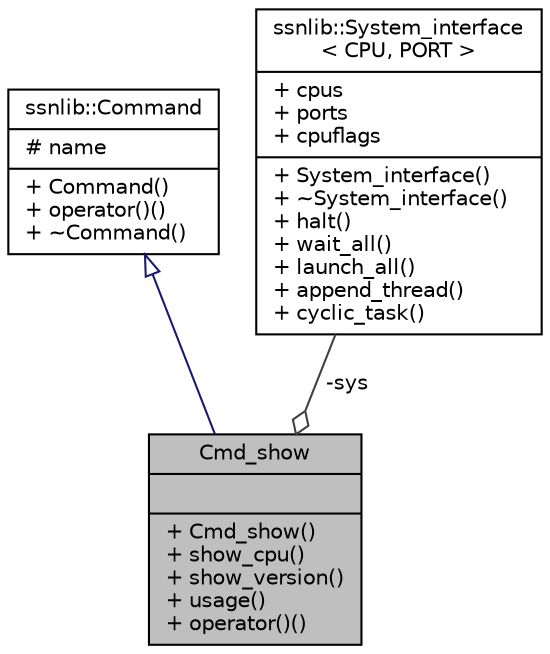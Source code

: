 digraph "Cmd_show"
{
  edge [fontname="Helvetica",fontsize="10",labelfontname="Helvetica",labelfontsize="10"];
  node [fontname="Helvetica",fontsize="10",shape=record];
  Node1 [label="{Cmd_show\n||+ Cmd_show()\l+ show_cpu()\l+ show_version()\l+ usage()\l+ operator()()\l}",height=0.2,width=0.4,color="black", fillcolor="grey75", style="filled", fontcolor="black"];
  Node2 -> Node1 [dir="back",color="midnightblue",fontsize="10",style="solid",arrowtail="onormal",fontname="Helvetica"];
  Node2 [label="{ssnlib::Command\n|# name\l|+ Command()\l+ operator()()\l+ ~Command()\l}",height=0.2,width=0.4,color="black", fillcolor="white", style="filled",URL="$classssnlib_1_1Command.html"];
  Node3 -> Node1 [color="grey25",fontsize="10",style="solid",label=" -sys" ,arrowhead="odiamond",fontname="Helvetica"];
  Node3 [label="{ssnlib::System_interface\l\< CPU, PORT \>\n|+ cpus\l+ ports\l+ cpuflags\l|+ System_interface()\l+ ~System_interface()\l+ halt()\l+ wait_all()\l+ launch_all()\l+ append_thread()\l+ cyclic_task()\l}",height=0.2,width=0.4,color="black", fillcolor="white", style="filled",URL="$classssnlib_1_1System__interface.html"];
}
